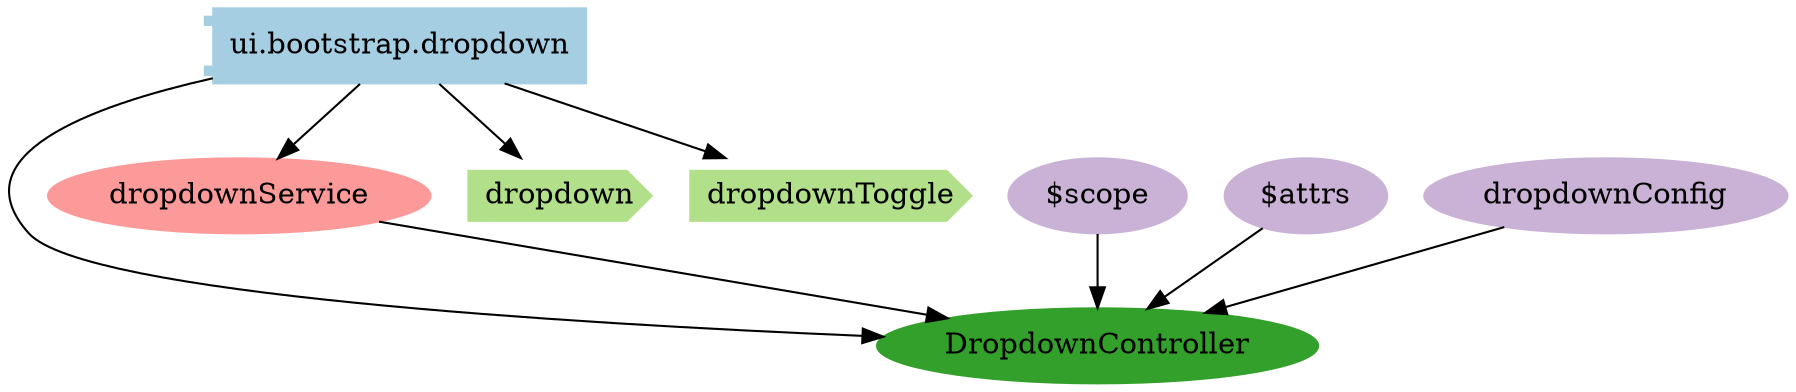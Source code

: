 digraph dependencies {
  node[shape="component",style="filled",colorscheme=paired12]


    node[shape="component"]
    "ui.bootstrap.dropdown"[label="ui.bootstrap.dropdown", color=1]

    


    node[shape="ellipse"]
    


    
      "DropdownController"[label="DropdownController", color=4]
      "ui.bootstrap.dropdown" -> "DropdownController"
    

    
      "dropdownService"[label="dropdownService", color=5]
      "ui.bootstrap.dropdown" -> "dropdownService"
    

    

    node[shape="cds"]
    

    
      "dropdown"[label="dropdown", color=3]
      "ui.bootstrap.dropdown" -> "dropdown"
    
      "dropdownToggle"[label="dropdownToggle", color=3]
      "ui.bootstrap.dropdown" -> "dropdownToggle"
    









    node[shape="ellipse",style="filled", color=9]
    

    
      
    
      
    


    
      
        "$scope"[label="$scope"]
        "$scope" -> "DropdownController"
      
        "$attrs"[label="$attrs"]
        "$attrs" -> "DropdownController"
      
        "dropdownConfig"[label="dropdownConfig"]
        "dropdownConfig" -> "DropdownController"
      
        "dropdownService"[label="dropdownService"]
        "dropdownService" -> "DropdownController"
      
    

    
      
    

    

    


}
